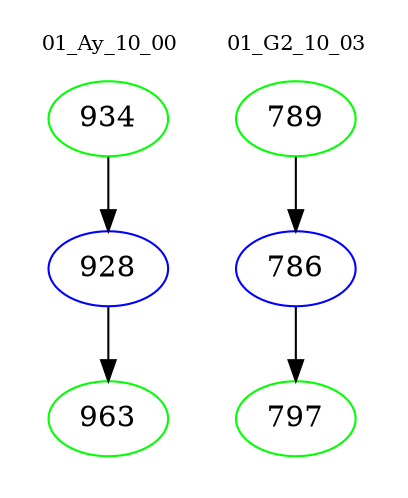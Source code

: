 digraph{
subgraph cluster_0 {
color = white
label = "01_Ay_10_00";
fontsize=10;
T0_934 [label="934", color="green"]
T0_934 -> T0_928 [color="black"]
T0_928 [label="928", color="blue"]
T0_928 -> T0_963 [color="black"]
T0_963 [label="963", color="green"]
}
subgraph cluster_1 {
color = white
label = "01_G2_10_03";
fontsize=10;
T1_789 [label="789", color="green"]
T1_789 -> T1_786 [color="black"]
T1_786 [label="786", color="blue"]
T1_786 -> T1_797 [color="black"]
T1_797 [label="797", color="green"]
}
}

